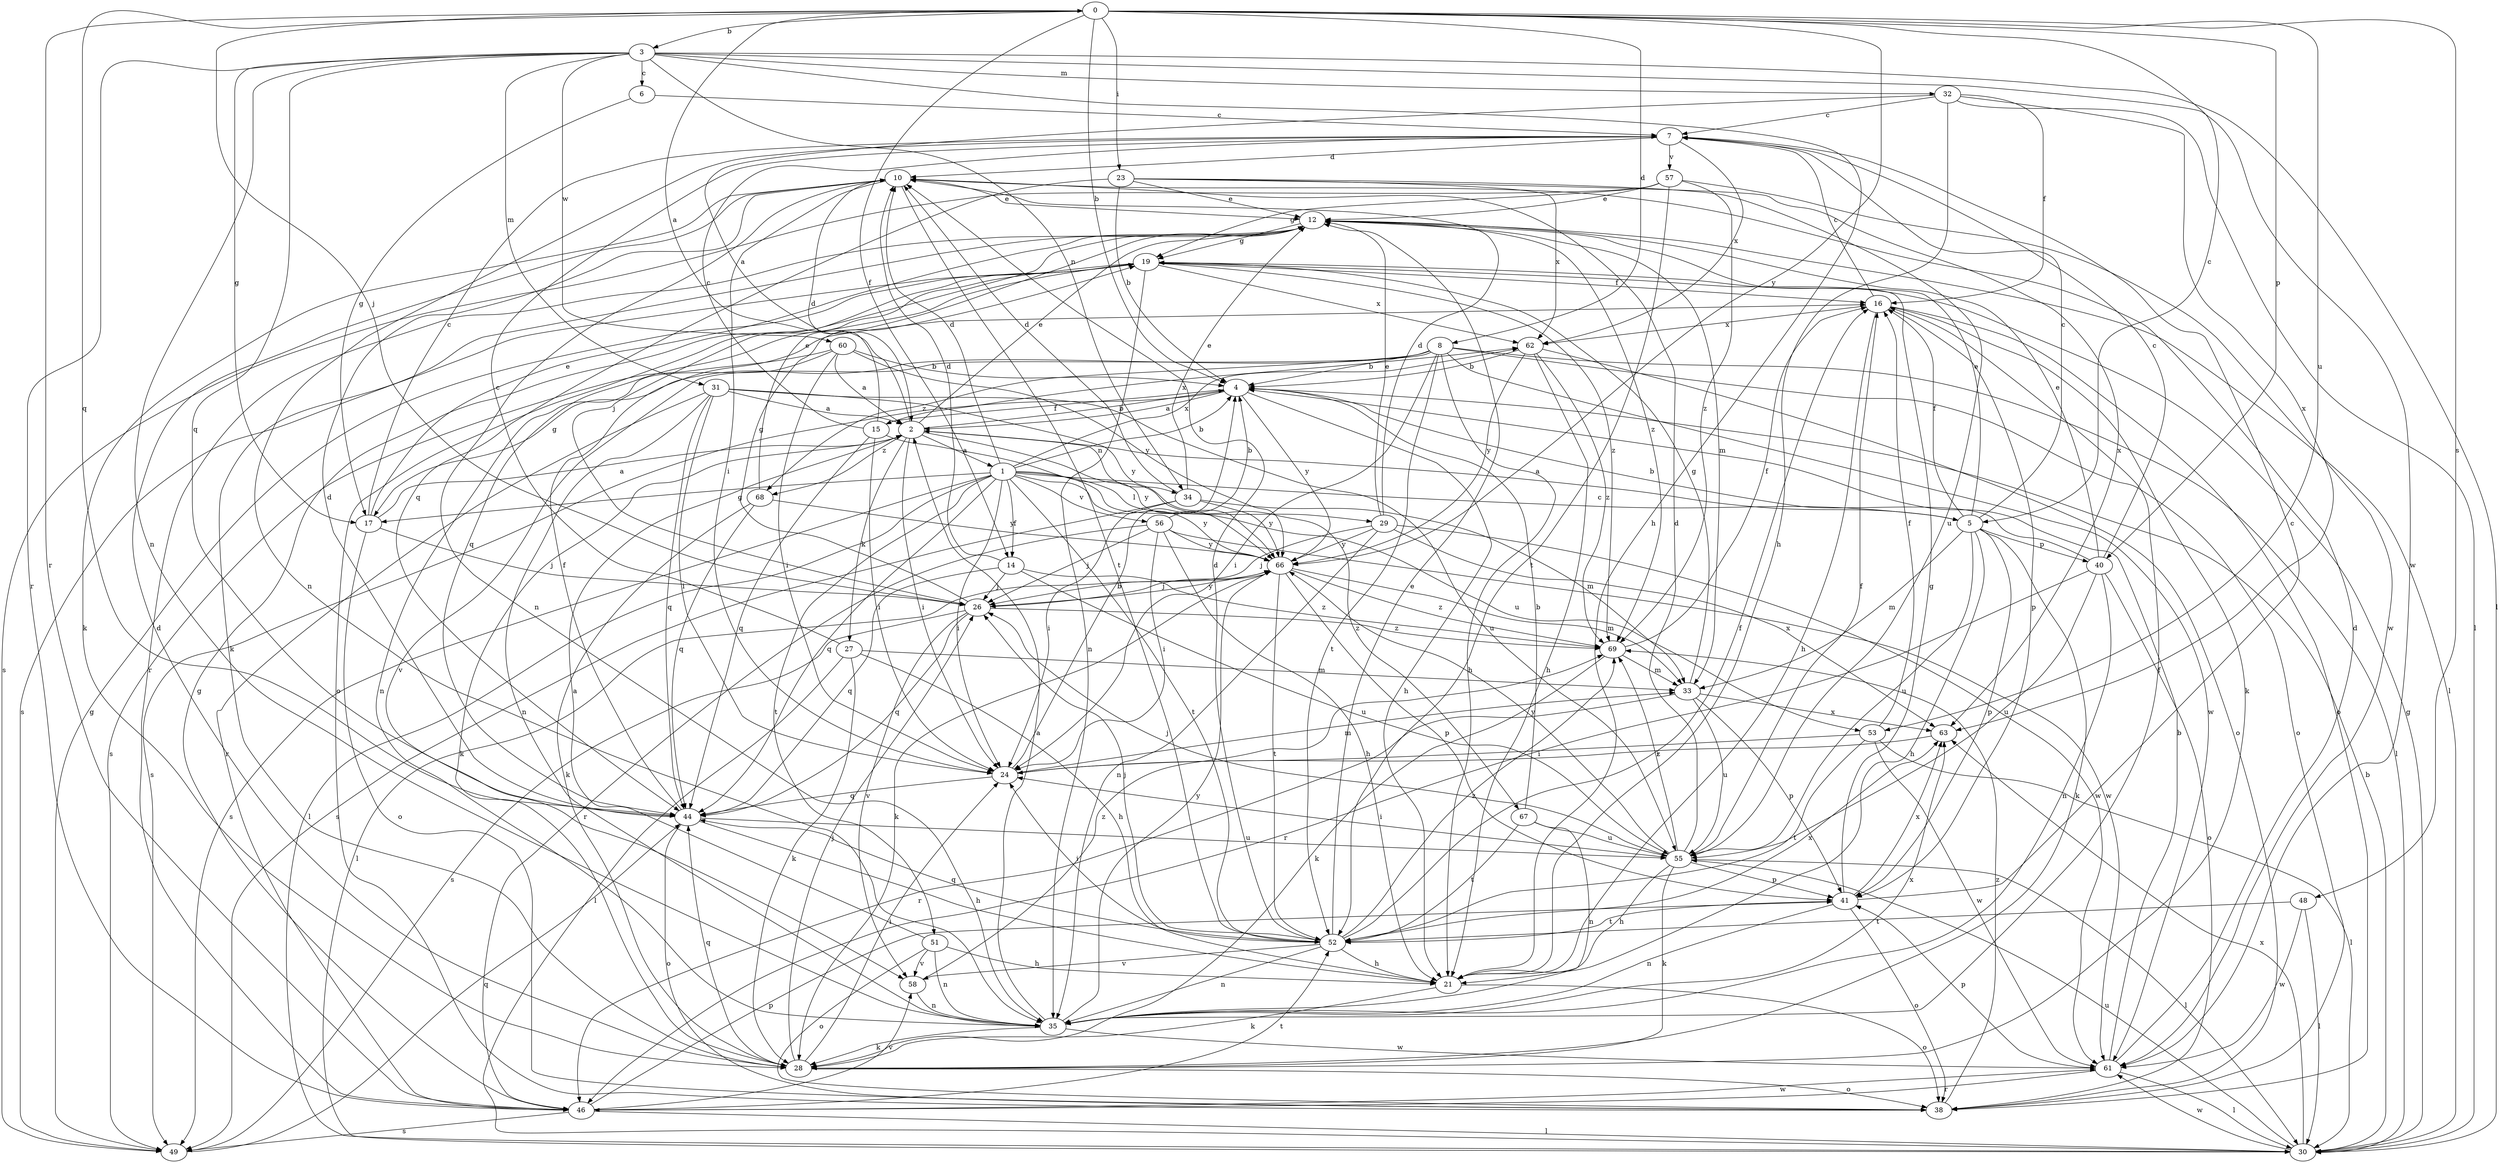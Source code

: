strict digraph  {
0;
1;
2;
3;
4;
5;
6;
7;
8;
10;
12;
14;
15;
16;
17;
19;
21;
23;
24;
26;
27;
28;
29;
30;
31;
32;
33;
34;
35;
38;
40;
41;
44;
46;
48;
49;
51;
52;
53;
55;
56;
57;
58;
60;
61;
62;
63;
66;
67;
68;
69;
0 -> 3  [label=b];
0 -> 4  [label=b];
0 -> 5  [label=c];
0 -> 8  [label=d];
0 -> 14  [label=f];
0 -> 23  [label=i];
0 -> 26  [label=j];
0 -> 40  [label=p];
0 -> 44  [label=q];
0 -> 46  [label=r];
0 -> 48  [label=s];
0 -> 53  [label=u];
0 -> 66  [label=y];
1 -> 4  [label=b];
1 -> 5  [label=c];
1 -> 10  [label=d];
1 -> 14  [label=f];
1 -> 17  [label=g];
1 -> 24  [label=i];
1 -> 29  [label=l];
1 -> 30  [label=l];
1 -> 44  [label=q];
1 -> 49  [label=s];
1 -> 51  [label=t];
1 -> 52  [label=t];
1 -> 53  [label=u];
1 -> 56  [label=v];
1 -> 62  [label=x];
1 -> 66  [label=y];
2 -> 0  [label=a];
2 -> 1  [label=a];
2 -> 4  [label=b];
2 -> 12  [label=e];
2 -> 24  [label=i];
2 -> 27  [label=k];
2 -> 28  [label=k];
2 -> 34  [label=n];
2 -> 67  [label=z];
2 -> 68  [label=z];
3 -> 6  [label=c];
3 -> 17  [label=g];
3 -> 21  [label=h];
3 -> 30  [label=l];
3 -> 31  [label=m];
3 -> 32  [label=m];
3 -> 34  [label=n];
3 -> 35  [label=n];
3 -> 44  [label=q];
3 -> 46  [label=r];
3 -> 60  [label=w];
3 -> 61  [label=w];
4 -> 2  [label=a];
4 -> 15  [label=f];
4 -> 21  [label=h];
4 -> 49  [label=s];
4 -> 66  [label=y];
5 -> 2  [label=a];
5 -> 7  [label=c];
5 -> 12  [label=e];
5 -> 16  [label=f];
5 -> 21  [label=h];
5 -> 28  [label=k];
5 -> 33  [label=m];
5 -> 40  [label=p];
5 -> 41  [label=p];
5 -> 55  [label=u];
6 -> 7  [label=c];
6 -> 17  [label=g];
7 -> 10  [label=d];
7 -> 35  [label=n];
7 -> 57  [label=v];
7 -> 62  [label=x];
8 -> 4  [label=b];
8 -> 17  [label=g];
8 -> 21  [label=h];
8 -> 24  [label=i];
8 -> 30  [label=l];
8 -> 38  [label=o];
8 -> 52  [label=t];
8 -> 58  [label=v];
8 -> 61  [label=w];
8 -> 68  [label=z];
10 -> 12  [label=e];
10 -> 24  [label=i];
10 -> 28  [label=k];
10 -> 35  [label=n];
10 -> 52  [label=t];
12 -> 19  [label=g];
12 -> 26  [label=j];
12 -> 28  [label=k];
12 -> 30  [label=l];
12 -> 33  [label=m];
12 -> 46  [label=r];
12 -> 69  [label=z];
14 -> 10  [label=d];
14 -> 26  [label=j];
14 -> 44  [label=q];
14 -> 55  [label=u];
14 -> 69  [label=z];
15 -> 7  [label=c];
15 -> 10  [label=d];
15 -> 24  [label=i];
15 -> 44  [label=q];
15 -> 62  [label=x];
15 -> 66  [label=y];
16 -> 7  [label=c];
16 -> 21  [label=h];
16 -> 28  [label=k];
16 -> 38  [label=o];
16 -> 41  [label=p];
16 -> 62  [label=x];
17 -> 2  [label=a];
17 -> 7  [label=c];
17 -> 12  [label=e];
17 -> 26  [label=j];
17 -> 38  [label=o];
19 -> 16  [label=f];
19 -> 35  [label=n];
19 -> 38  [label=o];
19 -> 44  [label=q];
19 -> 49  [label=s];
19 -> 62  [label=x];
19 -> 69  [label=z];
21 -> 28  [label=k];
21 -> 38  [label=o];
23 -> 4  [label=b];
23 -> 12  [label=e];
23 -> 44  [label=q];
23 -> 55  [label=u];
23 -> 62  [label=x];
23 -> 63  [label=x];
24 -> 4  [label=b];
24 -> 33  [label=m];
24 -> 44  [label=q];
26 -> 19  [label=g];
26 -> 44  [label=q];
26 -> 49  [label=s];
26 -> 58  [label=v];
26 -> 66  [label=y];
26 -> 69  [label=z];
27 -> 7  [label=c];
27 -> 21  [label=h];
27 -> 28  [label=k];
27 -> 30  [label=l];
27 -> 33  [label=m];
28 -> 10  [label=d];
28 -> 24  [label=i];
28 -> 26  [label=j];
28 -> 38  [label=o];
28 -> 44  [label=q];
29 -> 10  [label=d];
29 -> 12  [label=e];
29 -> 26  [label=j];
29 -> 35  [label=n];
29 -> 61  [label=w];
29 -> 63  [label=x];
29 -> 66  [label=y];
30 -> 4  [label=b];
30 -> 19  [label=g];
30 -> 55  [label=u];
30 -> 61  [label=w];
30 -> 63  [label=x];
31 -> 2  [label=a];
31 -> 24  [label=i];
31 -> 35  [label=n];
31 -> 44  [label=q];
31 -> 46  [label=r];
31 -> 55  [label=u];
31 -> 66  [label=y];
32 -> 2  [label=a];
32 -> 7  [label=c];
32 -> 16  [label=f];
32 -> 21  [label=h];
32 -> 30  [label=l];
32 -> 63  [label=x];
33 -> 19  [label=g];
33 -> 41  [label=p];
33 -> 46  [label=r];
33 -> 55  [label=u];
33 -> 63  [label=x];
34 -> 10  [label=d];
34 -> 12  [label=e];
34 -> 24  [label=i];
34 -> 33  [label=m];
34 -> 49  [label=s];
34 -> 66  [label=y];
35 -> 2  [label=a];
35 -> 16  [label=f];
35 -> 28  [label=k];
35 -> 61  [label=w];
35 -> 63  [label=x];
35 -> 66  [label=y];
38 -> 69  [label=z];
40 -> 4  [label=b];
40 -> 7  [label=c];
40 -> 12  [label=e];
40 -> 35  [label=n];
40 -> 38  [label=o];
40 -> 46  [label=r];
40 -> 55  [label=u];
41 -> 7  [label=c];
41 -> 19  [label=g];
41 -> 35  [label=n];
41 -> 38  [label=o];
41 -> 52  [label=t];
41 -> 63  [label=x];
44 -> 10  [label=d];
44 -> 16  [label=f];
44 -> 21  [label=h];
44 -> 38  [label=o];
44 -> 55  [label=u];
46 -> 19  [label=g];
46 -> 30  [label=l];
46 -> 41  [label=p];
46 -> 49  [label=s];
46 -> 52  [label=t];
46 -> 58  [label=v];
46 -> 61  [label=w];
48 -> 30  [label=l];
48 -> 52  [label=t];
48 -> 61  [label=w];
49 -> 19  [label=g];
49 -> 44  [label=q];
51 -> 2  [label=a];
51 -> 21  [label=h];
51 -> 35  [label=n];
51 -> 38  [label=o];
51 -> 58  [label=v];
52 -> 10  [label=d];
52 -> 12  [label=e];
52 -> 16  [label=f];
52 -> 21  [label=h];
52 -> 24  [label=i];
52 -> 26  [label=j];
52 -> 35  [label=n];
52 -> 44  [label=q];
52 -> 58  [label=v];
52 -> 63  [label=x];
52 -> 69  [label=z];
53 -> 16  [label=f];
53 -> 24  [label=i];
53 -> 30  [label=l];
53 -> 52  [label=t];
53 -> 61  [label=w];
55 -> 10  [label=d];
55 -> 16  [label=f];
55 -> 21  [label=h];
55 -> 24  [label=i];
55 -> 26  [label=j];
55 -> 28  [label=k];
55 -> 30  [label=l];
55 -> 41  [label=p];
55 -> 66  [label=y];
55 -> 69  [label=z];
56 -> 4  [label=b];
56 -> 21  [label=h];
56 -> 24  [label=i];
56 -> 26  [label=j];
56 -> 46  [label=r];
56 -> 61  [label=w];
56 -> 66  [label=y];
57 -> 12  [label=e];
57 -> 19  [label=g];
57 -> 49  [label=s];
57 -> 52  [label=t];
57 -> 61  [label=w];
57 -> 69  [label=z];
58 -> 35  [label=n];
58 -> 69  [label=z];
60 -> 2  [label=a];
60 -> 4  [label=b];
60 -> 24  [label=i];
60 -> 35  [label=n];
60 -> 49  [label=s];
60 -> 66  [label=y];
61 -> 4  [label=b];
61 -> 10  [label=d];
61 -> 30  [label=l];
61 -> 41  [label=p];
61 -> 46  [label=r];
62 -> 4  [label=b];
62 -> 21  [label=h];
62 -> 38  [label=o];
62 -> 66  [label=y];
62 -> 69  [label=z];
63 -> 24  [label=i];
66 -> 26  [label=j];
66 -> 28  [label=k];
66 -> 30  [label=l];
66 -> 33  [label=m];
66 -> 41  [label=p];
66 -> 52  [label=t];
66 -> 69  [label=z];
67 -> 4  [label=b];
67 -> 35  [label=n];
67 -> 52  [label=t];
67 -> 55  [label=u];
68 -> 12  [label=e];
68 -> 28  [label=k];
68 -> 44  [label=q];
68 -> 66  [label=y];
69 -> 16  [label=f];
69 -> 28  [label=k];
69 -> 33  [label=m];
}
